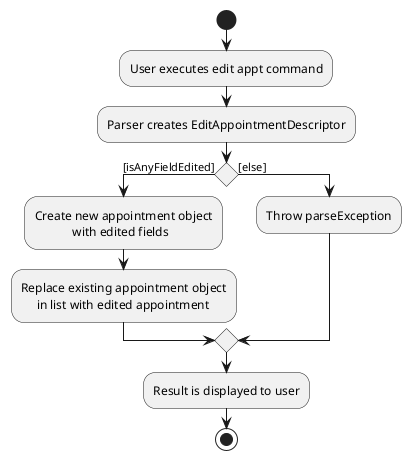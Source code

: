 @startuml
start
:User executes edit appt command;
:Parser creates EditAppointmentDescriptor;
if () then ([isAnyFieldEdited])
    :Create new appointment object
                with edited fields;
    :Replace existing appointment object
         in list with edited appointment;
else ([else])
    :Throw parseException;
endif
:Result is displayed to user;
stop
@enduml
